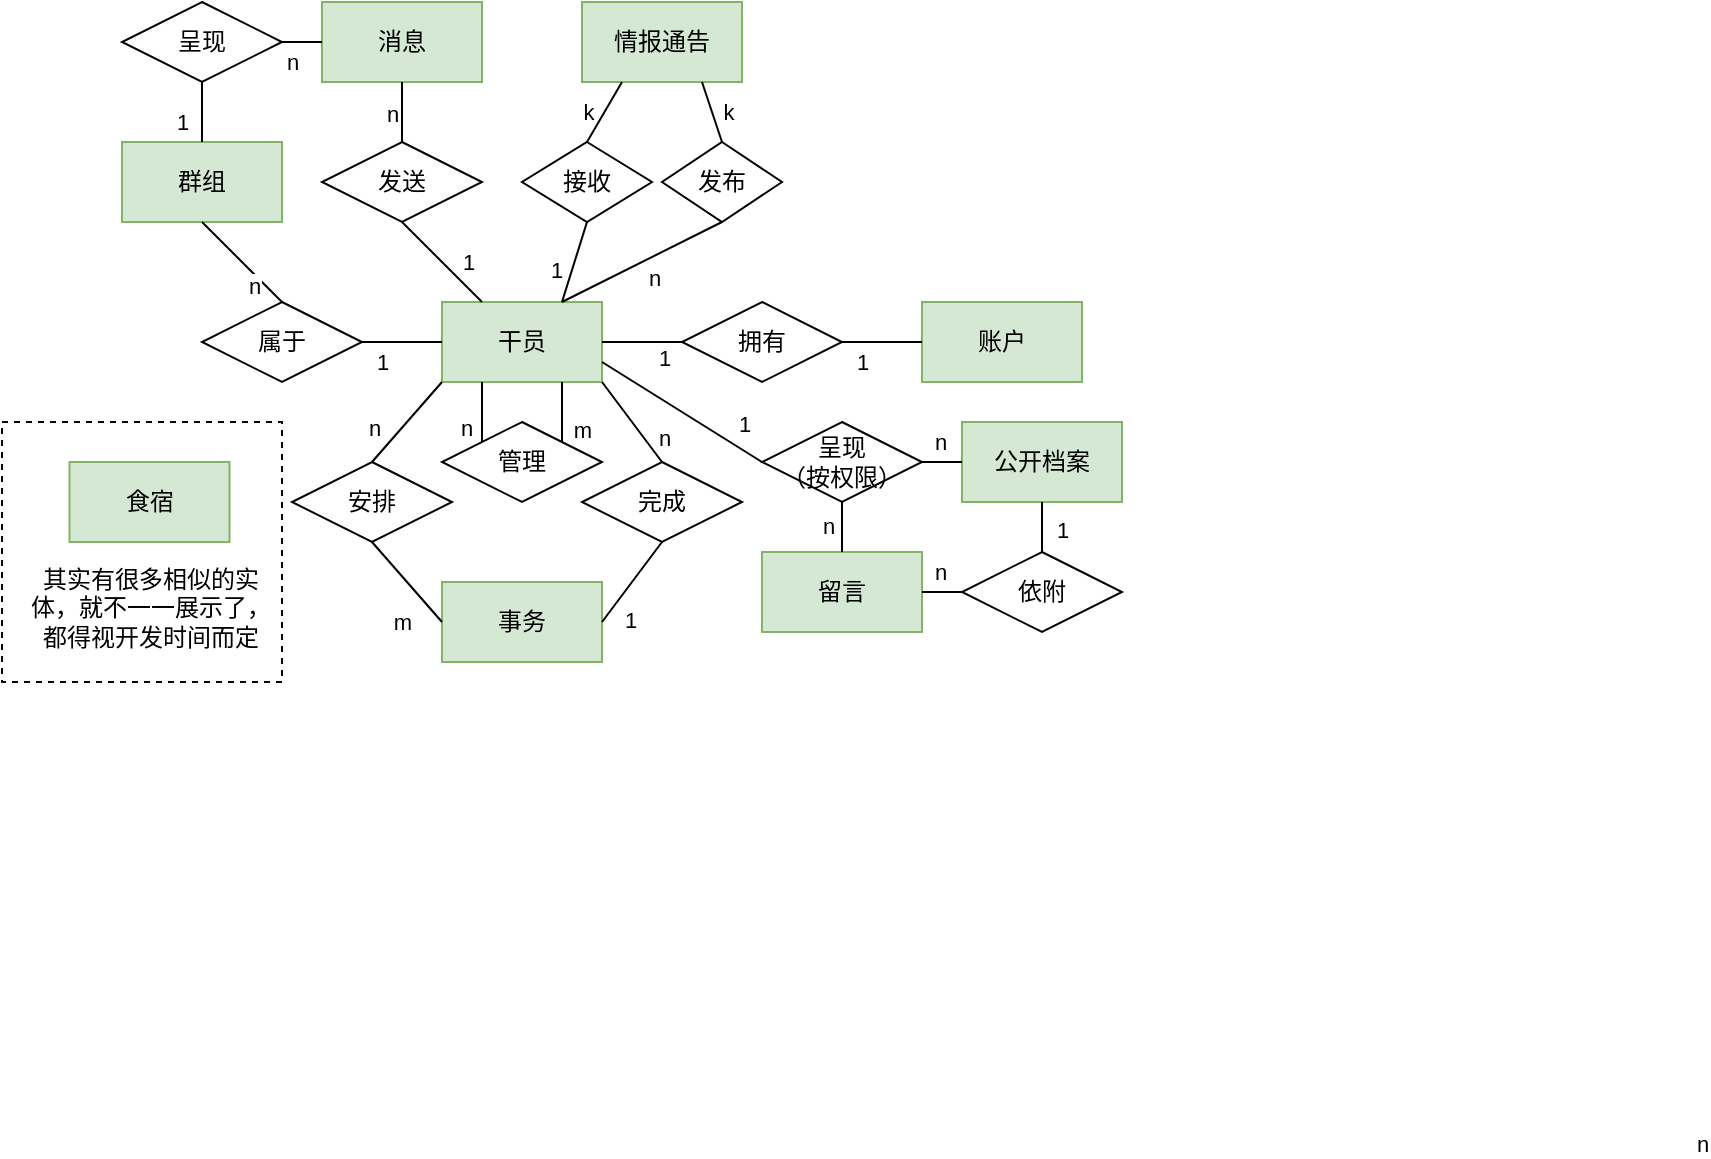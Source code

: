 <mxfile version="20.4.0" type="device" pages="2"><diagram id="-QdalNUkatSg4XFvi_JT" name="simple"><mxGraphModel dx="981" dy="526" grid="1" gridSize="10" guides="1" tooltips="1" connect="1" arrows="1" fold="1" page="1" pageScale="1" pageWidth="850" pageHeight="1100" math="0" shadow="0"><root><mxCell id="0"/><mxCell id="1" parent="0"/><mxCell id="p_Z4e0LCWQ9JNc6dXjKq-81" value="" style="rounded=0;whiteSpace=wrap;html=1;dashed=1;fillColor=none;" vertex="1" parent="1"><mxGeometry x="140" y="460" width="140" height="130" as="geometry"/></mxCell><mxCell id="p_Z4e0LCWQ9JNc6dXjKq-1" value="干员" style="rounded=0;whiteSpace=wrap;html=1;fillColor=#d5e8d4;strokeColor=#82b366;" vertex="1" parent="1"><mxGeometry x="360" y="400" width="80" height="40" as="geometry"/></mxCell><mxCell id="p_Z4e0LCWQ9JNc6dXjKq-2" value="账户" style="rounded=0;whiteSpace=wrap;html=1;fillColor=#d5e8d4;strokeColor=#82b366;" vertex="1" parent="1"><mxGeometry x="600" y="400" width="80" height="40" as="geometry"/></mxCell><mxCell id="p_Z4e0LCWQ9JNc6dXjKq-3" value="情报通告" style="rounded=0;whiteSpace=wrap;html=1;fillColor=#d5e8d4;strokeColor=#82b366;" vertex="1" parent="1"><mxGeometry x="430" y="250" width="80" height="40" as="geometry"/></mxCell><mxCell id="p_Z4e0LCWQ9JNc6dXjKq-4" value="消息" style="rounded=0;whiteSpace=wrap;html=1;fillColor=#d5e8d4;strokeColor=#82b366;" vertex="1" parent="1"><mxGeometry x="300" y="250" width="80" height="40" as="geometry"/></mxCell><mxCell id="p_Z4e0LCWQ9JNc6dXjKq-5" value="群组" style="rounded=0;whiteSpace=wrap;html=1;fillColor=#d5e8d4;strokeColor=#82b366;" vertex="1" parent="1"><mxGeometry x="200" y="320" width="80" height="40" as="geometry"/></mxCell><mxCell id="p_Z4e0LCWQ9JNc6dXjKq-6" value="食宿" style="rounded=0;whiteSpace=wrap;html=1;fillColor=#d5e8d4;strokeColor=#82b366;" vertex="1" parent="1"><mxGeometry x="173.75" y="480" width="80" height="40" as="geometry"/></mxCell><mxCell id="p_Z4e0LCWQ9JNc6dXjKq-8" value="留言" style="rounded=0;whiteSpace=wrap;html=1;fillColor=#d5e8d4;strokeColor=#82b366;" vertex="1" parent="1"><mxGeometry x="520" y="525" width="80" height="40" as="geometry"/></mxCell><mxCell id="p_Z4e0LCWQ9JNc6dXjKq-9" value="公开档案" style="rounded=0;whiteSpace=wrap;html=1;fillColor=#d5e8d4;strokeColor=#82b366;" vertex="1" parent="1"><mxGeometry x="620" y="460" width="80" height="40" as="geometry"/></mxCell><mxCell id="p_Z4e0LCWQ9JNc6dXjKq-10" value="事务" style="rounded=0;whiteSpace=wrap;html=1;fillColor=#d5e8d4;strokeColor=#82b366;" vertex="1" parent="1"><mxGeometry x="360" y="540" width="80" height="40" as="geometry"/></mxCell><mxCell id="p_Z4e0LCWQ9JNc6dXjKq-11" value="管理" style="rhombus;whiteSpace=wrap;html=1;" vertex="1" parent="1"><mxGeometry x="360" y="460" width="80" height="40" as="geometry"/></mxCell><mxCell id="p_Z4e0LCWQ9JNc6dXjKq-12" value="" style="endArrow=none;html=1;rounded=0;entryX=0.25;entryY=1;entryDx=0;entryDy=0;exitX=0;exitY=0;exitDx=0;exitDy=0;" edge="1" parent="1" source="p_Z4e0LCWQ9JNc6dXjKq-11" target="p_Z4e0LCWQ9JNc6dXjKq-1"><mxGeometry width="50" height="50" relative="1" as="geometry"><mxPoint x="460" y="700" as="sourcePoint"/><mxPoint x="510" y="650" as="targetPoint"/></mxGeometry></mxCell><mxCell id="p_Z4e0LCWQ9JNc6dXjKq-57" value="n" style="edgeLabel;html=1;align=center;verticalAlign=middle;resizable=0;points=[];" vertex="1" connectable="0" parent="p_Z4e0LCWQ9JNc6dXjKq-12"><mxGeometry x="-0.446" y="3" relative="1" as="geometry"><mxPoint x="613" y="359" as="offset"/></mxGeometry></mxCell><mxCell id="p_Z4e0LCWQ9JNc6dXjKq-75" value="n" style="edgeLabel;html=1;align=center;verticalAlign=middle;resizable=0;points=[];" vertex="1" connectable="0" parent="p_Z4e0LCWQ9JNc6dXjKq-12"><mxGeometry x="-0.533" y="1" relative="1" as="geometry"><mxPoint x="-7" as="offset"/></mxGeometry></mxCell><mxCell id="p_Z4e0LCWQ9JNc6dXjKq-14" value="" style="endArrow=none;html=1;rounded=0;entryX=0.75;entryY=1;entryDx=0;entryDy=0;exitX=1;exitY=0;exitDx=0;exitDy=0;" edge="1" parent="1" source="p_Z4e0LCWQ9JNc6dXjKq-11" target="p_Z4e0LCWQ9JNc6dXjKq-1"><mxGeometry width="50" height="50" relative="1" as="geometry"><mxPoint x="390" y="500" as="sourcePoint"/><mxPoint x="390" y="450" as="targetPoint"/></mxGeometry></mxCell><mxCell id="p_Z4e0LCWQ9JNc6dXjKq-15" value="m" style="edgeLabel;html=1;align=center;verticalAlign=middle;resizable=0;points=[];" vertex="1" connectable="0" parent="p_Z4e0LCWQ9JNc6dXjKq-14"><mxGeometry x="-0.4" y="-4" relative="1" as="geometry"><mxPoint x="6" y="3" as="offset"/></mxGeometry></mxCell><mxCell id="p_Z4e0LCWQ9JNc6dXjKq-17" value="拥有" style="rhombus;whiteSpace=wrap;html=1;" vertex="1" parent="1"><mxGeometry x="480" y="400" width="80" height="40" as="geometry"/></mxCell><mxCell id="p_Z4e0LCWQ9JNc6dXjKq-18" value="" style="endArrow=none;html=1;rounded=0;entryX=0;entryY=0.5;entryDx=0;entryDy=0;exitX=1;exitY=0.5;exitDx=0;exitDy=0;" edge="1" parent="1" source="p_Z4e0LCWQ9JNc6dXjKq-1" target="p_Z4e0LCWQ9JNc6dXjKq-17"><mxGeometry width="50" height="50" relative="1" as="geometry"><mxPoint x="460" y="710" as="sourcePoint"/><mxPoint x="510" y="660" as="targetPoint"/></mxGeometry></mxCell><mxCell id="p_Z4e0LCWQ9JNc6dXjKq-63" value="1" style="edgeLabel;html=1;align=center;verticalAlign=middle;resizable=0;points=[];" vertex="1" connectable="0" parent="p_Z4e0LCWQ9JNc6dXjKq-18"><mxGeometry x="-0.336" y="-2" relative="1" as="geometry"><mxPoint x="17" y="6" as="offset"/></mxGeometry></mxCell><mxCell id="p_Z4e0LCWQ9JNc6dXjKq-25" value="" style="endArrow=none;html=1;rounded=0;exitX=1;exitY=0.5;exitDx=0;exitDy=0;entryX=0;entryY=0.5;entryDx=0;entryDy=0;" edge="1" parent="1" source="p_Z4e0LCWQ9JNc6dXjKq-17" target="p_Z4e0LCWQ9JNc6dXjKq-2"><mxGeometry width="50" height="50" relative="1" as="geometry"><mxPoint x="790" y="580" as="sourcePoint"/><mxPoint x="840" y="530" as="targetPoint"/></mxGeometry></mxCell><mxCell id="p_Z4e0LCWQ9JNc6dXjKq-64" value="1" style="edgeLabel;html=1;align=center;verticalAlign=middle;resizable=0;points=[];" vertex="1" connectable="0" parent="p_Z4e0LCWQ9JNc6dXjKq-25"><mxGeometry x="-0.507" y="-3" relative="1" as="geometry"><mxPoint y="7" as="offset"/></mxGeometry></mxCell><mxCell id="p_Z4e0LCWQ9JNc6dXjKq-28" value="发布" style="rhombus;whiteSpace=wrap;html=1;" vertex="1" parent="1"><mxGeometry x="470" y="320" width="60" height="40" as="geometry"/></mxCell><mxCell id="p_Z4e0LCWQ9JNc6dXjKq-29" value="" style="endArrow=none;html=1;rounded=0;entryX=0.5;entryY=1;entryDx=0;entryDy=0;exitX=0.75;exitY=0;exitDx=0;exitDy=0;" edge="1" parent="1" source="p_Z4e0LCWQ9JNc6dXjKq-1" target="p_Z4e0LCWQ9JNc6dXjKq-28"><mxGeometry width="50" height="50" relative="1" as="geometry"><mxPoint x="410" y="690" as="sourcePoint"/><mxPoint x="460" y="640" as="targetPoint"/></mxGeometry></mxCell><mxCell id="p_Z4e0LCWQ9JNc6dXjKq-34" value="n" style="edgeLabel;html=1;align=center;verticalAlign=middle;resizable=0;points=[];" vertex="1" connectable="0" parent="p_Z4e0LCWQ9JNc6dXjKq-29"><mxGeometry x="-0.339" y="-2" relative="1" as="geometry"><mxPoint x="18" y="-1" as="offset"/></mxGeometry></mxCell><mxCell id="p_Z4e0LCWQ9JNc6dXjKq-30" value="" style="endArrow=none;html=1;rounded=0;exitX=0.5;exitY=0;exitDx=0;exitDy=0;entryX=0.75;entryY=1;entryDx=0;entryDy=0;" edge="1" parent="1" source="p_Z4e0LCWQ9JNc6dXjKq-28" target="p_Z4e0LCWQ9JNc6dXjKq-3"><mxGeometry width="50" height="50" relative="1" as="geometry"><mxPoint x="650" y="350" as="sourcePoint"/><mxPoint x="700" y="300" as="targetPoint"/></mxGeometry></mxCell><mxCell id="p_Z4e0LCWQ9JNc6dXjKq-66" value="k" style="edgeLabel;html=1;align=center;verticalAlign=middle;resizable=0;points=[];" vertex="1" connectable="0" parent="p_Z4e0LCWQ9JNc6dXjKq-30"><mxGeometry x="-0.457" relative="1" as="geometry"><mxPoint x="5" y="-7" as="offset"/></mxGeometry></mxCell><mxCell id="p_Z4e0LCWQ9JNc6dXjKq-31" value="接收" style="rhombus;whiteSpace=wrap;html=1;" vertex="1" parent="1"><mxGeometry x="400" y="320" width="65" height="40" as="geometry"/></mxCell><mxCell id="p_Z4e0LCWQ9JNc6dXjKq-32" value="" style="endArrow=none;html=1;rounded=0;entryX=0.5;entryY=1;entryDx=0;entryDy=0;" edge="1" parent="1" target="p_Z4e0LCWQ9JNc6dXjKq-31"><mxGeometry width="50" height="50" relative="1" as="geometry"><mxPoint x="420" y="400" as="sourcePoint"/><mxPoint x="700" y="610" as="targetPoint"/></mxGeometry></mxCell><mxCell id="p_Z4e0LCWQ9JNc6dXjKq-62" value="1" style="edgeLabel;html=1;align=center;verticalAlign=middle;resizable=0;points=[];" vertex="1" connectable="0" parent="p_Z4e0LCWQ9JNc6dXjKq-32"><mxGeometry x="-0.259" y="-1" relative="1" as="geometry"><mxPoint x="-9" y="-2" as="offset"/></mxGeometry></mxCell><mxCell id="p_Z4e0LCWQ9JNc6dXjKq-33" value="" style="endArrow=none;html=1;rounded=0;entryX=0.25;entryY=1;entryDx=0;entryDy=0;exitX=0.5;exitY=0;exitDx=0;exitDy=0;" edge="1" parent="1" source="p_Z4e0LCWQ9JNc6dXjKq-31" target="p_Z4e0LCWQ9JNc6dXjKq-3"><mxGeometry width="50" height="50" relative="1" as="geometry"><mxPoint x="310" y="310" as="sourcePoint"/><mxPoint x="360" y="260" as="targetPoint"/></mxGeometry></mxCell><mxCell id="p_Z4e0LCWQ9JNc6dXjKq-65" value="k" style="edgeLabel;html=1;align=center;verticalAlign=middle;resizable=0;points=[];" vertex="1" connectable="0" parent="p_Z4e0LCWQ9JNc6dXjKq-33"><mxGeometry x="-0.496" y="-1" relative="1" as="geometry"><mxPoint x="-5" y="-8" as="offset"/></mxGeometry></mxCell><mxCell id="p_Z4e0LCWQ9JNc6dXjKq-38" value="发送" style="rhombus;whiteSpace=wrap;html=1;" vertex="1" parent="1"><mxGeometry x="300" y="320" width="80" height="40" as="geometry"/></mxCell><mxCell id="p_Z4e0LCWQ9JNc6dXjKq-39" value="" style="endArrow=none;html=1;rounded=0;entryX=0.5;entryY=1;entryDx=0;entryDy=0;exitX=0.25;exitY=0;exitDx=0;exitDy=0;labelBackgroundColor=none;" edge="1" parent="1" source="p_Z4e0LCWQ9JNc6dXjKq-1" target="p_Z4e0LCWQ9JNc6dXjKq-38"><mxGeometry width="50" height="50" relative="1" as="geometry"><mxPoint x="260" y="460" as="sourcePoint"/><mxPoint x="310" y="410" as="targetPoint"/></mxGeometry></mxCell><mxCell id="p_Z4e0LCWQ9JNc6dXjKq-61" value="1" style="edgeLabel;html=1;align=center;verticalAlign=middle;resizable=0;points=[];" vertex="1" connectable="0" parent="p_Z4e0LCWQ9JNc6dXjKq-39"><mxGeometry x="-0.443" y="-2" relative="1" as="geometry"><mxPoint x="3" y="-8" as="offset"/></mxGeometry></mxCell><mxCell id="p_Z4e0LCWQ9JNc6dXjKq-41" value="" style="endArrow=none;html=1;rounded=0;labelBackgroundColor=none;entryX=0.5;entryY=1;entryDx=0;entryDy=0;exitX=0.5;exitY=0;exitDx=0;exitDy=0;" edge="1" parent="1" source="p_Z4e0LCWQ9JNc6dXjKq-38" target="p_Z4e0LCWQ9JNc6dXjKq-4"><mxGeometry width="50" height="50" relative="1" as="geometry"><mxPoint x="60" y="460" as="sourcePoint"/><mxPoint x="200" y="410" as="targetPoint"/></mxGeometry></mxCell><mxCell id="p_Z4e0LCWQ9JNc6dXjKq-43" value="n" style="edgeLabel;html=1;align=center;verticalAlign=middle;resizable=0;points=[];" vertex="1" connectable="0" parent="p_Z4e0LCWQ9JNc6dXjKq-41"><mxGeometry x="-0.408" y="1" relative="1" as="geometry"><mxPoint x="-4" y="-5" as="offset"/></mxGeometry></mxCell><mxCell id="p_Z4e0LCWQ9JNc6dXjKq-44" value="属于" style="rhombus;whiteSpace=wrap;html=1;" vertex="1" parent="1"><mxGeometry x="240" y="400" width="80" height="40" as="geometry"/></mxCell><mxCell id="p_Z4e0LCWQ9JNc6dXjKq-45" value="" style="endArrow=none;html=1;rounded=0;labelBackgroundColor=none;entryX=1;entryY=0.5;entryDx=0;entryDy=0;exitX=0;exitY=0.5;exitDx=0;exitDy=0;" edge="1" parent="1" source="p_Z4e0LCWQ9JNc6dXjKq-1" target="p_Z4e0LCWQ9JNc6dXjKq-44"><mxGeometry width="50" height="50" relative="1" as="geometry"><mxPoint x="300" y="510" as="sourcePoint"/><mxPoint x="350" y="460" as="targetPoint"/></mxGeometry></mxCell><mxCell id="p_Z4e0LCWQ9JNc6dXjKq-71" value="1" style="edgeLabel;html=1;align=center;verticalAlign=middle;resizable=0;points=[];" vertex="1" connectable="0" parent="p_Z4e0LCWQ9JNc6dXjKq-45"><mxGeometry x="0.533" y="1" relative="1" as="geometry"><mxPoint y="9" as="offset"/></mxGeometry></mxCell><mxCell id="p_Z4e0LCWQ9JNc6dXjKq-48" value="" style="endArrow=none;html=1;rounded=0;labelBackgroundColor=none;entryX=0.5;entryY=1;entryDx=0;entryDy=0;exitX=0.5;exitY=0;exitDx=0;exitDy=0;" edge="1" parent="1" source="p_Z4e0LCWQ9JNc6dXjKq-44" target="p_Z4e0LCWQ9JNc6dXjKq-5"><mxGeometry width="50" height="50" relative="1" as="geometry"><mxPoint x="120" y="440" as="sourcePoint"/><mxPoint x="170" y="390" as="targetPoint"/></mxGeometry></mxCell><mxCell id="p_Z4e0LCWQ9JNc6dXjKq-49" value="n" style="edgeLabel;html=1;align=center;verticalAlign=middle;resizable=0;points=[];" vertex="1" connectable="0" parent="p_Z4e0LCWQ9JNc6dXjKq-48"><mxGeometry x="-0.44" y="4" relative="1" as="geometry"><mxPoint as="offset"/></mxGeometry></mxCell><mxCell id="p_Z4e0LCWQ9JNc6dXjKq-50" value="" style="endArrow=none;html=1;rounded=0;labelBackgroundColor=none;entryX=0;entryY=0.5;entryDx=0;entryDy=0;exitX=1;exitY=0.5;exitDx=0;exitDy=0;" edge="1" parent="1" source="p_Z4e0LCWQ9JNc6dXjKq-51" target="p_Z4e0LCWQ9JNc6dXjKq-4"><mxGeometry width="50" height="50" relative="1" as="geometry"><mxPoint x="280" y="260" as="sourcePoint"/><mxPoint x="230" y="210" as="targetPoint"/></mxGeometry></mxCell><mxCell id="p_Z4e0LCWQ9JNc6dXjKq-68" value="n" style="edgeLabel;html=1;align=center;verticalAlign=middle;resizable=0;points=[];" vertex="1" connectable="0" parent="p_Z4e0LCWQ9JNc6dXjKq-50"><mxGeometry x="-0.589" y="1" relative="1" as="geometry"><mxPoint x="1" y="11" as="offset"/></mxGeometry></mxCell><mxCell id="p_Z4e0LCWQ9JNc6dXjKq-51" value="呈现" style="rhombus;whiteSpace=wrap;html=1;" vertex="1" parent="1"><mxGeometry x="200" y="250" width="80" height="40" as="geometry"/></mxCell><mxCell id="p_Z4e0LCWQ9JNc6dXjKq-53" value="" style="endArrow=none;html=1;rounded=0;labelBackgroundColor=none;entryX=0.5;entryY=1;entryDx=0;entryDy=0;exitX=0.5;exitY=0;exitDx=0;exitDy=0;" edge="1" parent="1" source="p_Z4e0LCWQ9JNc6dXjKq-5" target="p_Z4e0LCWQ9JNc6dXjKq-51"><mxGeometry width="50" height="50" relative="1" as="geometry"><mxPoint x="10" y="390" as="sourcePoint"/><mxPoint x="60" y="340" as="targetPoint"/></mxGeometry></mxCell><mxCell id="p_Z4e0LCWQ9JNc6dXjKq-70" value="1" style="edgeLabel;html=1;align=center;verticalAlign=middle;resizable=0;points=[];" vertex="1" connectable="0" parent="p_Z4e0LCWQ9JNc6dXjKq-53"><mxGeometry x="-0.482" y="-1" relative="1" as="geometry"><mxPoint x="-11" y="-2" as="offset"/></mxGeometry></mxCell><mxCell id="p_Z4e0LCWQ9JNc6dXjKq-56" value="安排" style="rhombus;whiteSpace=wrap;html=1;" vertex="1" parent="1"><mxGeometry x="285" y="480" width="80" height="40" as="geometry"/></mxCell><mxCell id="p_Z4e0LCWQ9JNc6dXjKq-58" value="其实有很多相似的实体，就不一一展示了，都得视开发时间而定" style="text;html=1;strokeColor=none;fillColor=none;align=center;verticalAlign=middle;whiteSpace=wrap;rounded=0;" vertex="1" parent="1"><mxGeometry x="152.5" y="525" width="122.5" height="55" as="geometry"/></mxCell><mxCell id="p_Z4e0LCWQ9JNc6dXjKq-59" value="" style="endArrow=none;html=1;rounded=0;entryX=0.5;entryY=0;entryDx=0;entryDy=0;exitX=0;exitY=1;exitDx=0;exitDy=0;" edge="1" parent="1" source="p_Z4e0LCWQ9JNc6dXjKq-1" target="p_Z4e0LCWQ9JNc6dXjKq-56"><mxGeometry width="50" height="50" relative="1" as="geometry"><mxPoint x="390" y="480" as="sourcePoint"/><mxPoint x="390" y="450" as="targetPoint"/></mxGeometry></mxCell><mxCell id="p_Z4e0LCWQ9JNc6dXjKq-60" value="n" style="edgeLabel;html=1;align=center;verticalAlign=middle;resizable=0;points=[];" vertex="1" connectable="0" parent="p_Z4e0LCWQ9JNc6dXjKq-59"><mxGeometry x="-0.446" y="3" relative="1" as="geometry"><mxPoint x="-27" y="10" as="offset"/></mxGeometry></mxCell><mxCell id="p_Z4e0LCWQ9JNc6dXjKq-72" value="完成" style="rhombus;whiteSpace=wrap;html=1;" vertex="1" parent="1"><mxGeometry x="430" y="480" width="80" height="40" as="geometry"/></mxCell><mxCell id="p_Z4e0LCWQ9JNc6dXjKq-73" value="" style="endArrow=none;html=1;rounded=0;entryX=0.5;entryY=0;entryDx=0;entryDy=0;exitX=1;exitY=1;exitDx=0;exitDy=0;" edge="1" parent="1" source="p_Z4e0LCWQ9JNc6dXjKq-1" target="p_Z4e0LCWQ9JNc6dXjKq-72"><mxGeometry width="50" height="50" relative="1" as="geometry"><mxPoint x="370" y="450.0" as="sourcePoint"/><mxPoint x="335" y="490.0" as="targetPoint"/></mxGeometry></mxCell><mxCell id="p_Z4e0LCWQ9JNc6dXjKq-74" value="n" style="edgeLabel;html=1;align=center;verticalAlign=middle;resizable=0;points=[];" vertex="1" connectable="0" parent="p_Z4e0LCWQ9JNc6dXjKq-73"><mxGeometry x="-0.446" y="3" relative="1" as="geometry"><mxPoint x="20" y="18" as="offset"/></mxGeometry></mxCell><mxCell id="p_Z4e0LCWQ9JNc6dXjKq-76" value="" style="endArrow=none;html=1;rounded=0;labelBackgroundColor=none;entryX=0.5;entryY=1;entryDx=0;entryDy=0;exitX=0;exitY=0.5;exitDx=0;exitDy=0;" edge="1" parent="1" source="p_Z4e0LCWQ9JNc6dXjKq-10" target="p_Z4e0LCWQ9JNc6dXjKq-56"><mxGeometry width="50" height="50" relative="1" as="geometry"><mxPoint x="290" y="600" as="sourcePoint"/><mxPoint x="340" y="550" as="targetPoint"/></mxGeometry></mxCell><mxCell id="p_Z4e0LCWQ9JNc6dXjKq-77" value="m" style="edgeLabel;html=1;align=center;verticalAlign=middle;resizable=0;points=[];" vertex="1" connectable="0" parent="p_Z4e0LCWQ9JNc6dXjKq-76"><mxGeometry x="-0.386" y="2" relative="1" as="geometry"><mxPoint x="-8" y="11" as="offset"/></mxGeometry></mxCell><mxCell id="p_Z4e0LCWQ9JNc6dXjKq-78" value="" style="endArrow=none;html=1;rounded=0;labelBackgroundColor=none;entryX=0.5;entryY=1;entryDx=0;entryDy=0;exitX=1;exitY=0.5;exitDx=0;exitDy=0;" edge="1" parent="1" source="p_Z4e0LCWQ9JNc6dXjKq-10" target="p_Z4e0LCWQ9JNc6dXjKq-72"><mxGeometry width="50" height="50" relative="1" as="geometry"><mxPoint x="370" y="570" as="sourcePoint"/><mxPoint x="335" y="530" as="targetPoint"/></mxGeometry></mxCell><mxCell id="p_Z4e0LCWQ9JNc6dXjKq-79" value="1" style="edgeLabel;html=1;align=center;verticalAlign=middle;resizable=0;points=[];" vertex="1" connectable="0" parent="p_Z4e0LCWQ9JNc6dXjKq-78"><mxGeometry x="-0.386" y="2" relative="1" as="geometry"><mxPoint x="6" y="12" as="offset"/></mxGeometry></mxCell><mxCell id="p_Z4e0LCWQ9JNc6dXjKq-80" value="呈现&lt;br&gt;（按权限）" style="rhombus;whiteSpace=wrap;html=1;" vertex="1" parent="1"><mxGeometry x="520" y="460" width="80" height="40" as="geometry"/></mxCell><mxCell id="p_Z4e0LCWQ9JNc6dXjKq-82" value="依附" style="rhombus;whiteSpace=wrap;html=1;" vertex="1" parent="1"><mxGeometry x="620" y="525" width="80" height="40" as="geometry"/></mxCell><mxCell id="p_Z4e0LCWQ9JNc6dXjKq-83" value="" style="endArrow=none;html=1;rounded=0;labelBackgroundColor=none;exitX=1;exitY=0.75;exitDx=0;exitDy=0;entryX=0;entryY=0.5;entryDx=0;entryDy=0;" edge="1" parent="1" source="p_Z4e0LCWQ9JNc6dXjKq-1" target="p_Z4e0LCWQ9JNc6dXjKq-80"><mxGeometry width="50" height="50" relative="1" as="geometry"><mxPoint x="500" y="650" as="sourcePoint"/><mxPoint x="550" y="600" as="targetPoint"/></mxGeometry></mxCell><mxCell id="p_Z4e0LCWQ9JNc6dXjKq-89" value="1" style="edgeLabel;html=1;align=center;verticalAlign=middle;resizable=0;points=[];" vertex="1" connectable="0" parent="p_Z4e0LCWQ9JNc6dXjKq-83"><mxGeometry x="-0.623" y="1" relative="1" as="geometry"><mxPoint x="55" y="22" as="offset"/></mxGeometry></mxCell><mxCell id="p_Z4e0LCWQ9JNc6dXjKq-85" value="" style="endArrow=none;html=1;rounded=0;labelBackgroundColor=none;entryX=0.5;entryY=1;entryDx=0;entryDy=0;exitX=0.5;exitY=0;exitDx=0;exitDy=0;" edge="1" parent="1" source="p_Z4e0LCWQ9JNc6dXjKq-82" target="p_Z4e0LCWQ9JNc6dXjKq-9"><mxGeometry width="50" height="50" relative="1" as="geometry"><mxPoint x="610" y="710" as="sourcePoint"/><mxPoint x="660" y="660" as="targetPoint"/></mxGeometry></mxCell><mxCell id="p_Z4e0LCWQ9JNc6dXjKq-86" value="1" style="edgeLabel;html=1;align=center;verticalAlign=middle;resizable=0;points=[];" vertex="1" connectable="0" parent="p_Z4e0LCWQ9JNc6dXjKq-85"><mxGeometry x="-0.421" y="-1" relative="1" as="geometry"><mxPoint x="9" y="-4" as="offset"/></mxGeometry></mxCell><mxCell id="p_Z4e0LCWQ9JNc6dXjKq-87" value="" style="endArrow=none;html=1;rounded=0;labelBackgroundColor=none;entryX=1;entryY=0.5;entryDx=0;entryDy=0;exitX=0;exitY=0.5;exitDx=0;exitDy=0;" edge="1" parent="1" source="p_Z4e0LCWQ9JNc6dXjKq-9" target="p_Z4e0LCWQ9JNc6dXjKq-80"><mxGeometry width="50" height="50" relative="1" as="geometry"><mxPoint x="670" y="535" as="sourcePoint"/><mxPoint x="670" y="510" as="targetPoint"/></mxGeometry></mxCell><mxCell id="p_Z4e0LCWQ9JNc6dXjKq-88" value="n" style="edgeLabel;html=1;align=center;verticalAlign=middle;resizable=0;points=[];" vertex="1" connectable="0" parent="p_Z4e0LCWQ9JNc6dXjKq-87"><mxGeometry x="-0.421" y="-1" relative="1" as="geometry"><mxPoint x="-5" y="-9" as="offset"/></mxGeometry></mxCell><mxCell id="p_Z4e0LCWQ9JNc6dXjKq-90" value="" style="endArrow=none;html=1;rounded=0;labelBackgroundColor=none;entryX=1;entryY=0.5;entryDx=0;entryDy=0;exitX=0;exitY=0.5;exitDx=0;exitDy=0;" edge="1" parent="1" source="p_Z4e0LCWQ9JNc6dXjKq-82" target="p_Z4e0LCWQ9JNc6dXjKq-8"><mxGeometry width="50" height="50" relative="1" as="geometry"><mxPoint x="630" y="490" as="sourcePoint"/><mxPoint x="610" y="490" as="targetPoint"/></mxGeometry></mxCell><mxCell id="p_Z4e0LCWQ9JNc6dXjKq-91" value="n" style="edgeLabel;html=1;align=center;verticalAlign=middle;resizable=0;points=[];" vertex="1" connectable="0" parent="p_Z4e0LCWQ9JNc6dXjKq-90"><mxGeometry x="-0.421" y="-1" relative="1" as="geometry"><mxPoint x="-5" y="-9" as="offset"/></mxGeometry></mxCell><mxCell id="p_Z4e0LCWQ9JNc6dXjKq-92" value="" style="endArrow=none;html=1;rounded=0;labelBackgroundColor=none;entryX=0.5;entryY=1;entryDx=0;entryDy=0;exitX=0.5;exitY=0;exitDx=0;exitDy=0;" edge="1" parent="1" source="p_Z4e0LCWQ9JNc6dXjKq-8" target="p_Z4e0LCWQ9JNc6dXjKq-80"><mxGeometry width="50" height="50" relative="1" as="geometry"><mxPoint x="630" y="490" as="sourcePoint"/><mxPoint x="610" y="490" as="targetPoint"/></mxGeometry></mxCell><mxCell id="p_Z4e0LCWQ9JNc6dXjKq-93" value="n" style="edgeLabel;html=1;align=center;verticalAlign=middle;resizable=0;points=[];" vertex="1" connectable="0" parent="p_Z4e0LCWQ9JNc6dXjKq-92"><mxGeometry x="-0.421" y="-1" relative="1" as="geometry"><mxPoint x="-8" y="-6" as="offset"/></mxGeometry></mxCell></root></mxGraphModel></diagram><diagram id="R2lEEEUBdFMjLlhIrx00" name="formal"><mxGraphModel dx="1422" dy="762" grid="1" gridSize="10" guides="1" tooltips="1" connect="1" arrows="1" fold="1" page="1" pageScale="1" pageWidth="850" pageHeight="1100" math="0" shadow="0" extFonts="Permanent Marker^https://fonts.googleapis.com/css?family=Permanent+Marker"><root><mxCell id="0"/><mxCell id="1" parent="0"/><mxCell id="C-vyLk0tnHw3VtMMgP7b-1" value="" style="edgeStyle=entityRelationEdgeStyle;endArrow=ERzeroToMany;startArrow=ERone;endFill=1;startFill=0;" parent="1" source="C-vyLk0tnHw3VtMMgP7b-24" target="C-vyLk0tnHw3VtMMgP7b-6" edge="1"><mxGeometry width="100" height="100" relative="1" as="geometry"><mxPoint x="340" y="720" as="sourcePoint"/><mxPoint x="440" y="620" as="targetPoint"/></mxGeometry></mxCell><mxCell id="C-vyLk0tnHw3VtMMgP7b-12" value="" style="edgeStyle=entityRelationEdgeStyle;endArrow=ERzeroToMany;startArrow=ERone;endFill=1;startFill=0;" parent="1" source="C-vyLk0tnHw3VtMMgP7b-3" target="C-vyLk0tnHw3VtMMgP7b-17" edge="1"><mxGeometry width="100" height="100" relative="1" as="geometry"><mxPoint x="400" y="180" as="sourcePoint"/><mxPoint x="460" y="205" as="targetPoint"/></mxGeometry></mxCell><mxCell id="C-vyLk0tnHw3VtMMgP7b-2" value="Orders" style="shape=table;startSize=30;container=1;collapsible=1;childLayout=tableLayout;fixedRows=1;rowLines=0;fontStyle=1;align=center;resizeLast=1;" parent="1" vertex="1"><mxGeometry x="450" y="120" width="250" height="130" as="geometry"/></mxCell><mxCell id="C-vyLk0tnHw3VtMMgP7b-3" value="" style="shape=partialRectangle;collapsible=0;dropTarget=0;pointerEvents=0;fillColor=none;points=[[0,0.5],[1,0.5]];portConstraint=eastwest;top=0;left=0;right=0;bottom=1;" parent="C-vyLk0tnHw3VtMMgP7b-2" vertex="1"><mxGeometry y="30" width="250" height="30" as="geometry"/></mxCell><mxCell id="C-vyLk0tnHw3VtMMgP7b-4" value="PK" style="shape=partialRectangle;overflow=hidden;connectable=0;fillColor=none;top=0;left=0;bottom=0;right=0;fontStyle=1;" parent="C-vyLk0tnHw3VtMMgP7b-3" vertex="1"><mxGeometry width="30" height="30" as="geometry"/></mxCell><mxCell id="C-vyLk0tnHw3VtMMgP7b-5" value="order_id int NOT NULL " style="shape=partialRectangle;overflow=hidden;connectable=0;fillColor=none;top=0;left=0;bottom=0;right=0;align=left;spacingLeft=6;fontStyle=5;" parent="C-vyLk0tnHw3VtMMgP7b-3" vertex="1"><mxGeometry x="30" width="220" height="30" as="geometry"/></mxCell><mxCell id="C-vyLk0tnHw3VtMMgP7b-6" value="" style="shape=partialRectangle;collapsible=0;dropTarget=0;pointerEvents=0;fillColor=none;points=[[0,0.5],[1,0.5]];portConstraint=eastwest;top=0;left=0;right=0;bottom=0;" parent="C-vyLk0tnHw3VtMMgP7b-2" vertex="1"><mxGeometry y="60" width="250" height="30" as="geometry"/></mxCell><mxCell id="C-vyLk0tnHw3VtMMgP7b-7" value="FK1" style="shape=partialRectangle;overflow=hidden;connectable=0;fillColor=none;top=0;left=0;bottom=0;right=0;" parent="C-vyLk0tnHw3VtMMgP7b-6" vertex="1"><mxGeometry width="30" height="30" as="geometry"/></mxCell><mxCell id="C-vyLk0tnHw3VtMMgP7b-8" value="customer_id int NOT NULL" style="shape=partialRectangle;overflow=hidden;connectable=0;fillColor=none;top=0;left=0;bottom=0;right=0;align=left;spacingLeft=6;" parent="C-vyLk0tnHw3VtMMgP7b-6" vertex="1"><mxGeometry x="30" width="220" height="30" as="geometry"/></mxCell><mxCell id="C-vyLk0tnHw3VtMMgP7b-9" value="" style="shape=partialRectangle;collapsible=0;dropTarget=0;pointerEvents=0;fillColor=none;points=[[0,0.5],[1,0.5]];portConstraint=eastwest;top=0;left=0;right=0;bottom=0;" parent="C-vyLk0tnHw3VtMMgP7b-2" vertex="1"><mxGeometry y="90" width="250" height="30" as="geometry"/></mxCell><mxCell id="C-vyLk0tnHw3VtMMgP7b-10" value="" style="shape=partialRectangle;overflow=hidden;connectable=0;fillColor=none;top=0;left=0;bottom=0;right=0;" parent="C-vyLk0tnHw3VtMMgP7b-9" vertex="1"><mxGeometry width="30" height="30" as="geometry"/></mxCell><mxCell id="C-vyLk0tnHw3VtMMgP7b-11" value="order_date date NOT NULL" style="shape=partialRectangle;overflow=hidden;connectable=0;fillColor=none;top=0;left=0;bottom=0;right=0;align=left;spacingLeft=6;" parent="C-vyLk0tnHw3VtMMgP7b-9" vertex="1"><mxGeometry x="30" width="220" height="30" as="geometry"/></mxCell><mxCell id="C-vyLk0tnHw3VtMMgP7b-13" value="Shipments" style="shape=table;startSize=30;container=1;collapsible=1;childLayout=tableLayout;fixedRows=1;rowLines=0;fontStyle=1;align=center;resizeLast=1;" parent="1" vertex="1"><mxGeometry x="450" y="280" width="250" height="130" as="geometry"><mxRectangle x="450" y="280" width="100" height="30" as="alternateBounds"/></mxGeometry></mxCell><mxCell id="C-vyLk0tnHw3VtMMgP7b-14" value="" style="shape=partialRectangle;collapsible=0;dropTarget=0;pointerEvents=0;fillColor=none;points=[[0,0.5],[1,0.5]];portConstraint=eastwest;top=0;left=0;right=0;bottom=1;" parent="C-vyLk0tnHw3VtMMgP7b-13" vertex="1"><mxGeometry y="30" width="250" height="30" as="geometry"/></mxCell><mxCell id="C-vyLk0tnHw3VtMMgP7b-15" value="PK" style="shape=partialRectangle;overflow=hidden;connectable=0;fillColor=none;top=0;left=0;bottom=0;right=0;fontStyle=1;" parent="C-vyLk0tnHw3VtMMgP7b-14" vertex="1"><mxGeometry width="30" height="30" as="geometry"><mxRectangle width="30" height="30" as="alternateBounds"/></mxGeometry></mxCell><mxCell id="C-vyLk0tnHw3VtMMgP7b-16" value="shipment_id int NOT NULL " style="shape=partialRectangle;overflow=hidden;connectable=0;fillColor=none;top=0;left=0;bottom=0;right=0;align=left;spacingLeft=6;fontStyle=5;" parent="C-vyLk0tnHw3VtMMgP7b-14" vertex="1"><mxGeometry x="30" width="220" height="30" as="geometry"><mxRectangle width="220" height="30" as="alternateBounds"/></mxGeometry></mxCell><mxCell id="C-vyLk0tnHw3VtMMgP7b-17" value="" style="shape=partialRectangle;collapsible=0;dropTarget=0;pointerEvents=0;fillColor=none;points=[[0,0.5],[1,0.5]];portConstraint=eastwest;top=0;left=0;right=0;bottom=0;" parent="C-vyLk0tnHw3VtMMgP7b-13" vertex="1"><mxGeometry y="60" width="250" height="30" as="geometry"/></mxCell><mxCell id="C-vyLk0tnHw3VtMMgP7b-18" value="FK1" style="shape=partialRectangle;overflow=hidden;connectable=0;fillColor=none;top=0;left=0;bottom=0;right=0;" parent="C-vyLk0tnHw3VtMMgP7b-17" vertex="1"><mxGeometry width="30" height="30" as="geometry"><mxRectangle width="30" height="30" as="alternateBounds"/></mxGeometry></mxCell><mxCell id="C-vyLk0tnHw3VtMMgP7b-19" value="order_id int NOT NULL" style="shape=partialRectangle;overflow=hidden;connectable=0;fillColor=none;top=0;left=0;bottom=0;right=0;align=left;spacingLeft=6;" parent="C-vyLk0tnHw3VtMMgP7b-17" vertex="1"><mxGeometry x="30" width="220" height="30" as="geometry"><mxRectangle width="220" height="30" as="alternateBounds"/></mxGeometry></mxCell><mxCell id="C-vyLk0tnHw3VtMMgP7b-20" value="" style="shape=partialRectangle;collapsible=0;dropTarget=0;pointerEvents=0;fillColor=none;points=[[0,0.5],[1,0.5]];portConstraint=eastwest;top=0;left=0;right=0;bottom=0;" parent="C-vyLk0tnHw3VtMMgP7b-13" vertex="1"><mxGeometry y="90" width="250" height="30" as="geometry"/></mxCell><mxCell id="C-vyLk0tnHw3VtMMgP7b-21" value="" style="shape=partialRectangle;overflow=hidden;connectable=0;fillColor=none;top=0;left=0;bottom=0;right=0;" parent="C-vyLk0tnHw3VtMMgP7b-20" vertex="1"><mxGeometry width="30" height="30" as="geometry"><mxRectangle width="30" height="30" as="alternateBounds"/></mxGeometry></mxCell><mxCell id="C-vyLk0tnHw3VtMMgP7b-22" value="shipment_date date NOT NULL" style="shape=partialRectangle;overflow=hidden;connectable=0;fillColor=none;top=0;left=0;bottom=0;right=0;align=left;spacingLeft=6;" parent="C-vyLk0tnHw3VtMMgP7b-20" vertex="1"><mxGeometry x="30" width="220" height="30" as="geometry"><mxRectangle width="220" height="30" as="alternateBounds"/></mxGeometry></mxCell><mxCell id="C-vyLk0tnHw3VtMMgP7b-23" value="Customers" style="shape=table;startSize=30;container=1;collapsible=1;childLayout=tableLayout;fixedRows=1;rowLines=0;fontStyle=1;align=center;resizeLast=1;" parent="1" vertex="1"><mxGeometry x="120" y="120" width="250" height="100" as="geometry"/></mxCell><mxCell id="C-vyLk0tnHw3VtMMgP7b-24" value="" style="shape=partialRectangle;collapsible=0;dropTarget=0;pointerEvents=0;fillColor=none;points=[[0,0.5],[1,0.5]];portConstraint=eastwest;top=0;left=0;right=0;bottom=1;" parent="C-vyLk0tnHw3VtMMgP7b-23" vertex="1"><mxGeometry y="30" width="250" height="30" as="geometry"/></mxCell><mxCell id="C-vyLk0tnHw3VtMMgP7b-25" value="PK" style="shape=partialRectangle;overflow=hidden;connectable=0;fillColor=none;top=0;left=0;bottom=0;right=0;fontStyle=1;" parent="C-vyLk0tnHw3VtMMgP7b-24" vertex="1"><mxGeometry width="30" height="30" as="geometry"/></mxCell><mxCell id="C-vyLk0tnHw3VtMMgP7b-26" value="customer_id int NOT NULL " style="shape=partialRectangle;overflow=hidden;connectable=0;fillColor=none;top=0;left=0;bottom=0;right=0;align=left;spacingLeft=6;fontStyle=5;" parent="C-vyLk0tnHw3VtMMgP7b-24" vertex="1"><mxGeometry x="30" width="220" height="30" as="geometry"/></mxCell><mxCell id="C-vyLk0tnHw3VtMMgP7b-27" value="" style="shape=partialRectangle;collapsible=0;dropTarget=0;pointerEvents=0;fillColor=none;points=[[0,0.5],[1,0.5]];portConstraint=eastwest;top=0;left=0;right=0;bottom=0;" parent="C-vyLk0tnHw3VtMMgP7b-23" vertex="1"><mxGeometry y="60" width="250" height="30" as="geometry"/></mxCell><mxCell id="C-vyLk0tnHw3VtMMgP7b-28" value="" style="shape=partialRectangle;overflow=hidden;connectable=0;fillColor=none;top=0;left=0;bottom=0;right=0;" parent="C-vyLk0tnHw3VtMMgP7b-27" vertex="1"><mxGeometry width="30" height="30" as="geometry"/></mxCell><mxCell id="C-vyLk0tnHw3VtMMgP7b-29" value="customer_name char(50) NOT NULL" style="shape=partialRectangle;overflow=hidden;connectable=0;fillColor=none;top=0;left=0;bottom=0;right=0;align=left;spacingLeft=6;" parent="C-vyLk0tnHw3VtMMgP7b-27" vertex="1"><mxGeometry x="30" width="220" height="30" as="geometry"/></mxCell></root></mxGraphModel></diagram></mxfile>